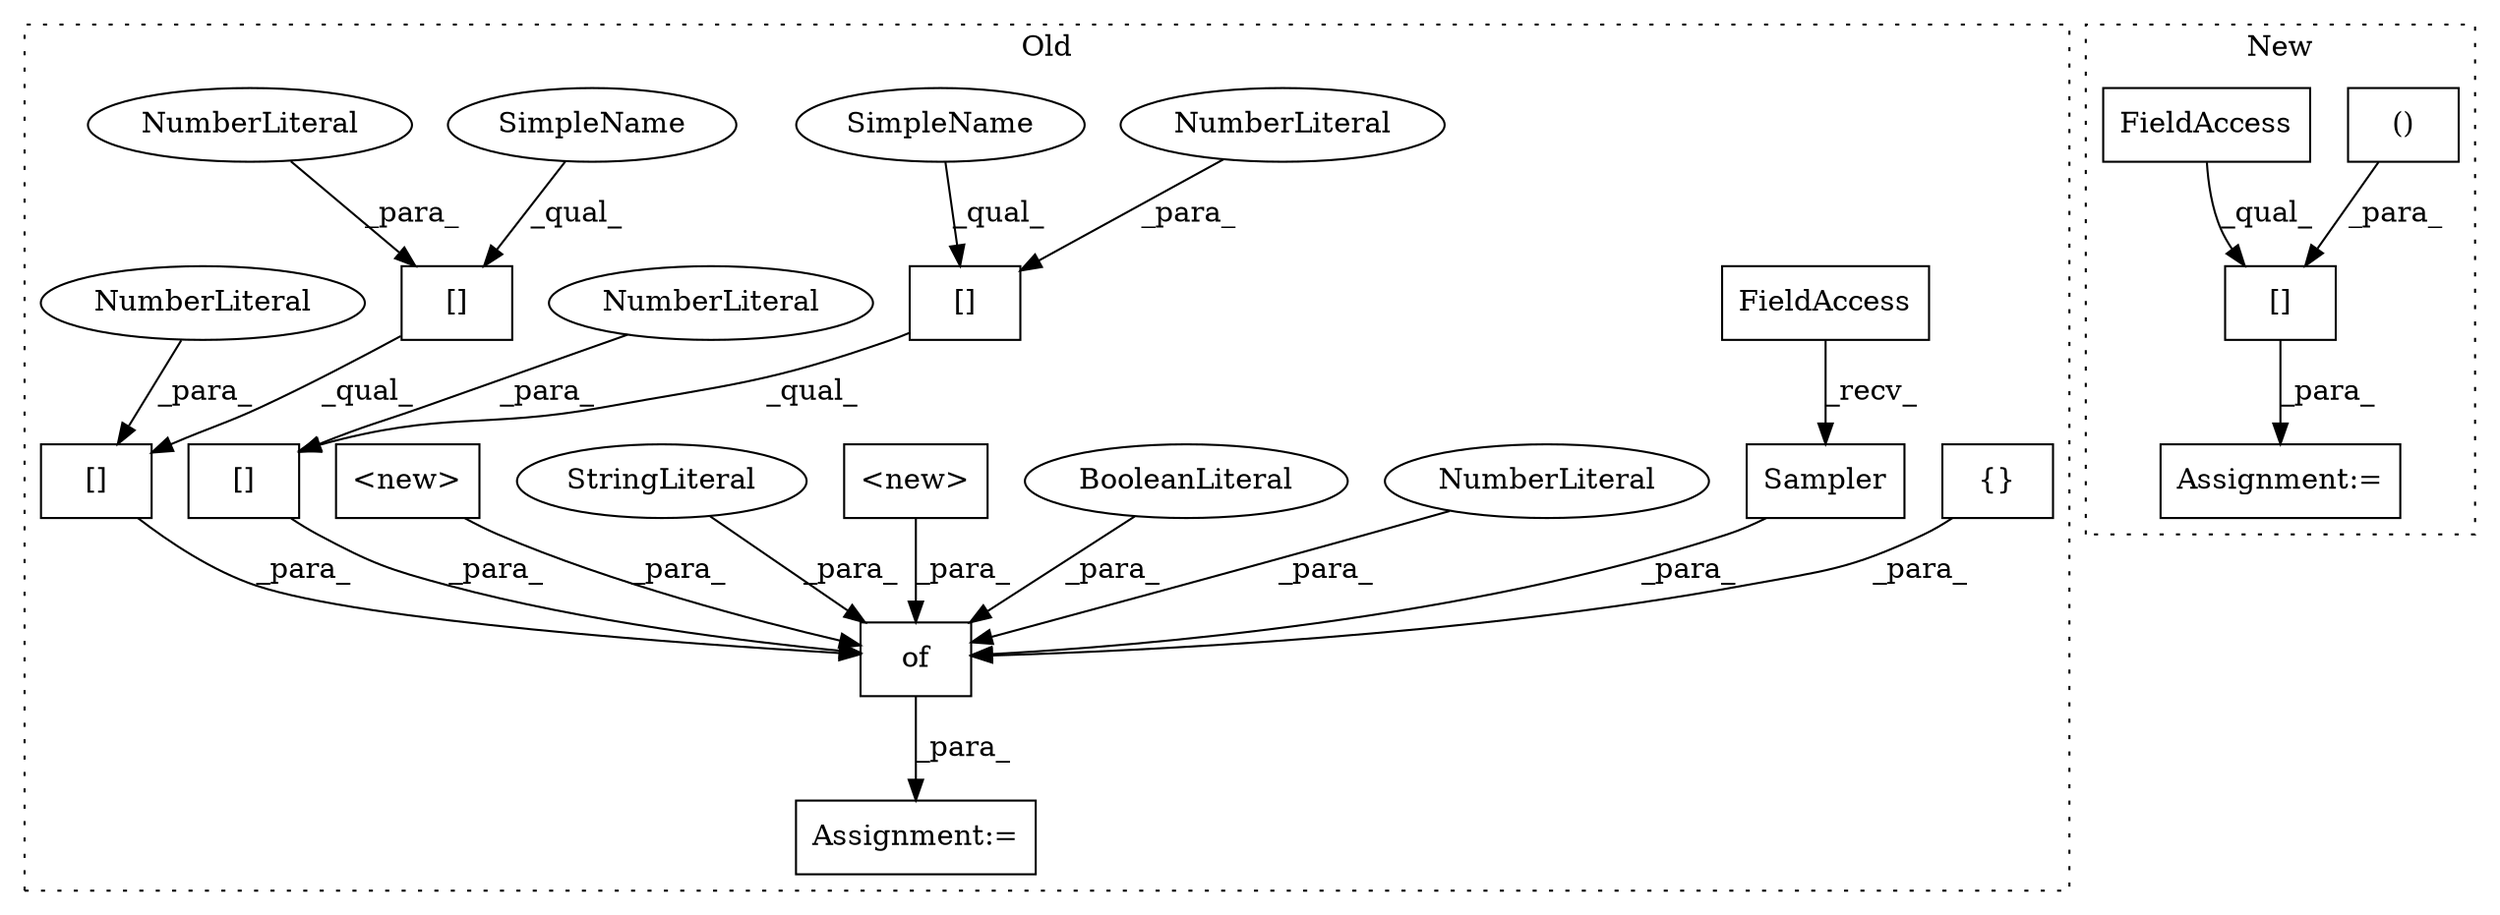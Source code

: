 digraph G {
subgraph cluster0 {
1 [label="Sampler" a="32" s="83055,83078" l="8,1" shape="box"];
4 [label="Assignment:=" a="7" s="82460" l="1" shape="box"];
6 [label="{}" a="4" s="82852" l="2" shape="box"];
8 [label="FieldAccess" a="22" s="83037" l="17" shape="box"];
9 [label="of" a="32" s="82465,83079" l="3,1" shape="box"];
10 [label="NumberLiteral" a="34" s="82942" l="1" shape="ellipse"];
11 [label="[]" a="2" s="83000,83009" l="8,1" shape="box"];
12 [label="NumberLiteral" a="34" s="83008" l="1" shape="ellipse"];
13 [label="[]" a="2" s="82964,82973" l="8,1" shape="box"];
14 [label="NumberLiteral" a="34" s="82972" l="1" shape="ellipse"];
15 [label="[]" a="2" s="82964,82970" l="5,1" shape="box"];
16 [label="NumberLiteral" a="34" s="82969" l="1" shape="ellipse"];
17 [label="[]" a="2" s="83000,83006" l="5,1" shape="box"];
18 [label="NumberLiteral" a="34" s="83005" l="1" shape="ellipse"];
19 [label="BooleanLiteral" a="9" s="82536" l="4" shape="ellipse"];
20 [label="<new>" a="14" s="82652" l="29" shape="box"];
21 [label="StringLiteral" a="45" s="82765" l="5" shape="ellipse"];
22 [label="<new>" a="14" s="82888" l="23" shape="box"];
23 [label="SimpleName" a="42" s="83000" l="4" shape="ellipse"];
24 [label="SimpleName" a="42" s="82964" l="4" shape="ellipse"];
label = "Old";
style="dotted";
}
subgraph cluster1 {
2 [label="[]" a="2" s="89789,90736" l="16,2" shape="box"];
3 [label="Assignment:=" a="7" s="89788" l="1" shape="box"];
5 [label="()" a="106" s="89805" l="931" shape="box"];
7 [label="FieldAccess" a="22" s="89789" l="10" shape="box"];
label = "New";
style="dotted";
}
1 -> 9 [label="_para_"];
2 -> 3 [label="_para_"];
5 -> 2 [label="_para_"];
6 -> 9 [label="_para_"];
7 -> 2 [label="_qual_"];
8 -> 1 [label="_recv_"];
9 -> 4 [label="_para_"];
10 -> 9 [label="_para_"];
11 -> 9 [label="_para_"];
12 -> 11 [label="_para_"];
13 -> 9 [label="_para_"];
14 -> 13 [label="_para_"];
15 -> 13 [label="_qual_"];
16 -> 15 [label="_para_"];
17 -> 11 [label="_qual_"];
18 -> 17 [label="_para_"];
19 -> 9 [label="_para_"];
20 -> 9 [label="_para_"];
21 -> 9 [label="_para_"];
22 -> 9 [label="_para_"];
23 -> 17 [label="_qual_"];
24 -> 15 [label="_qual_"];
}